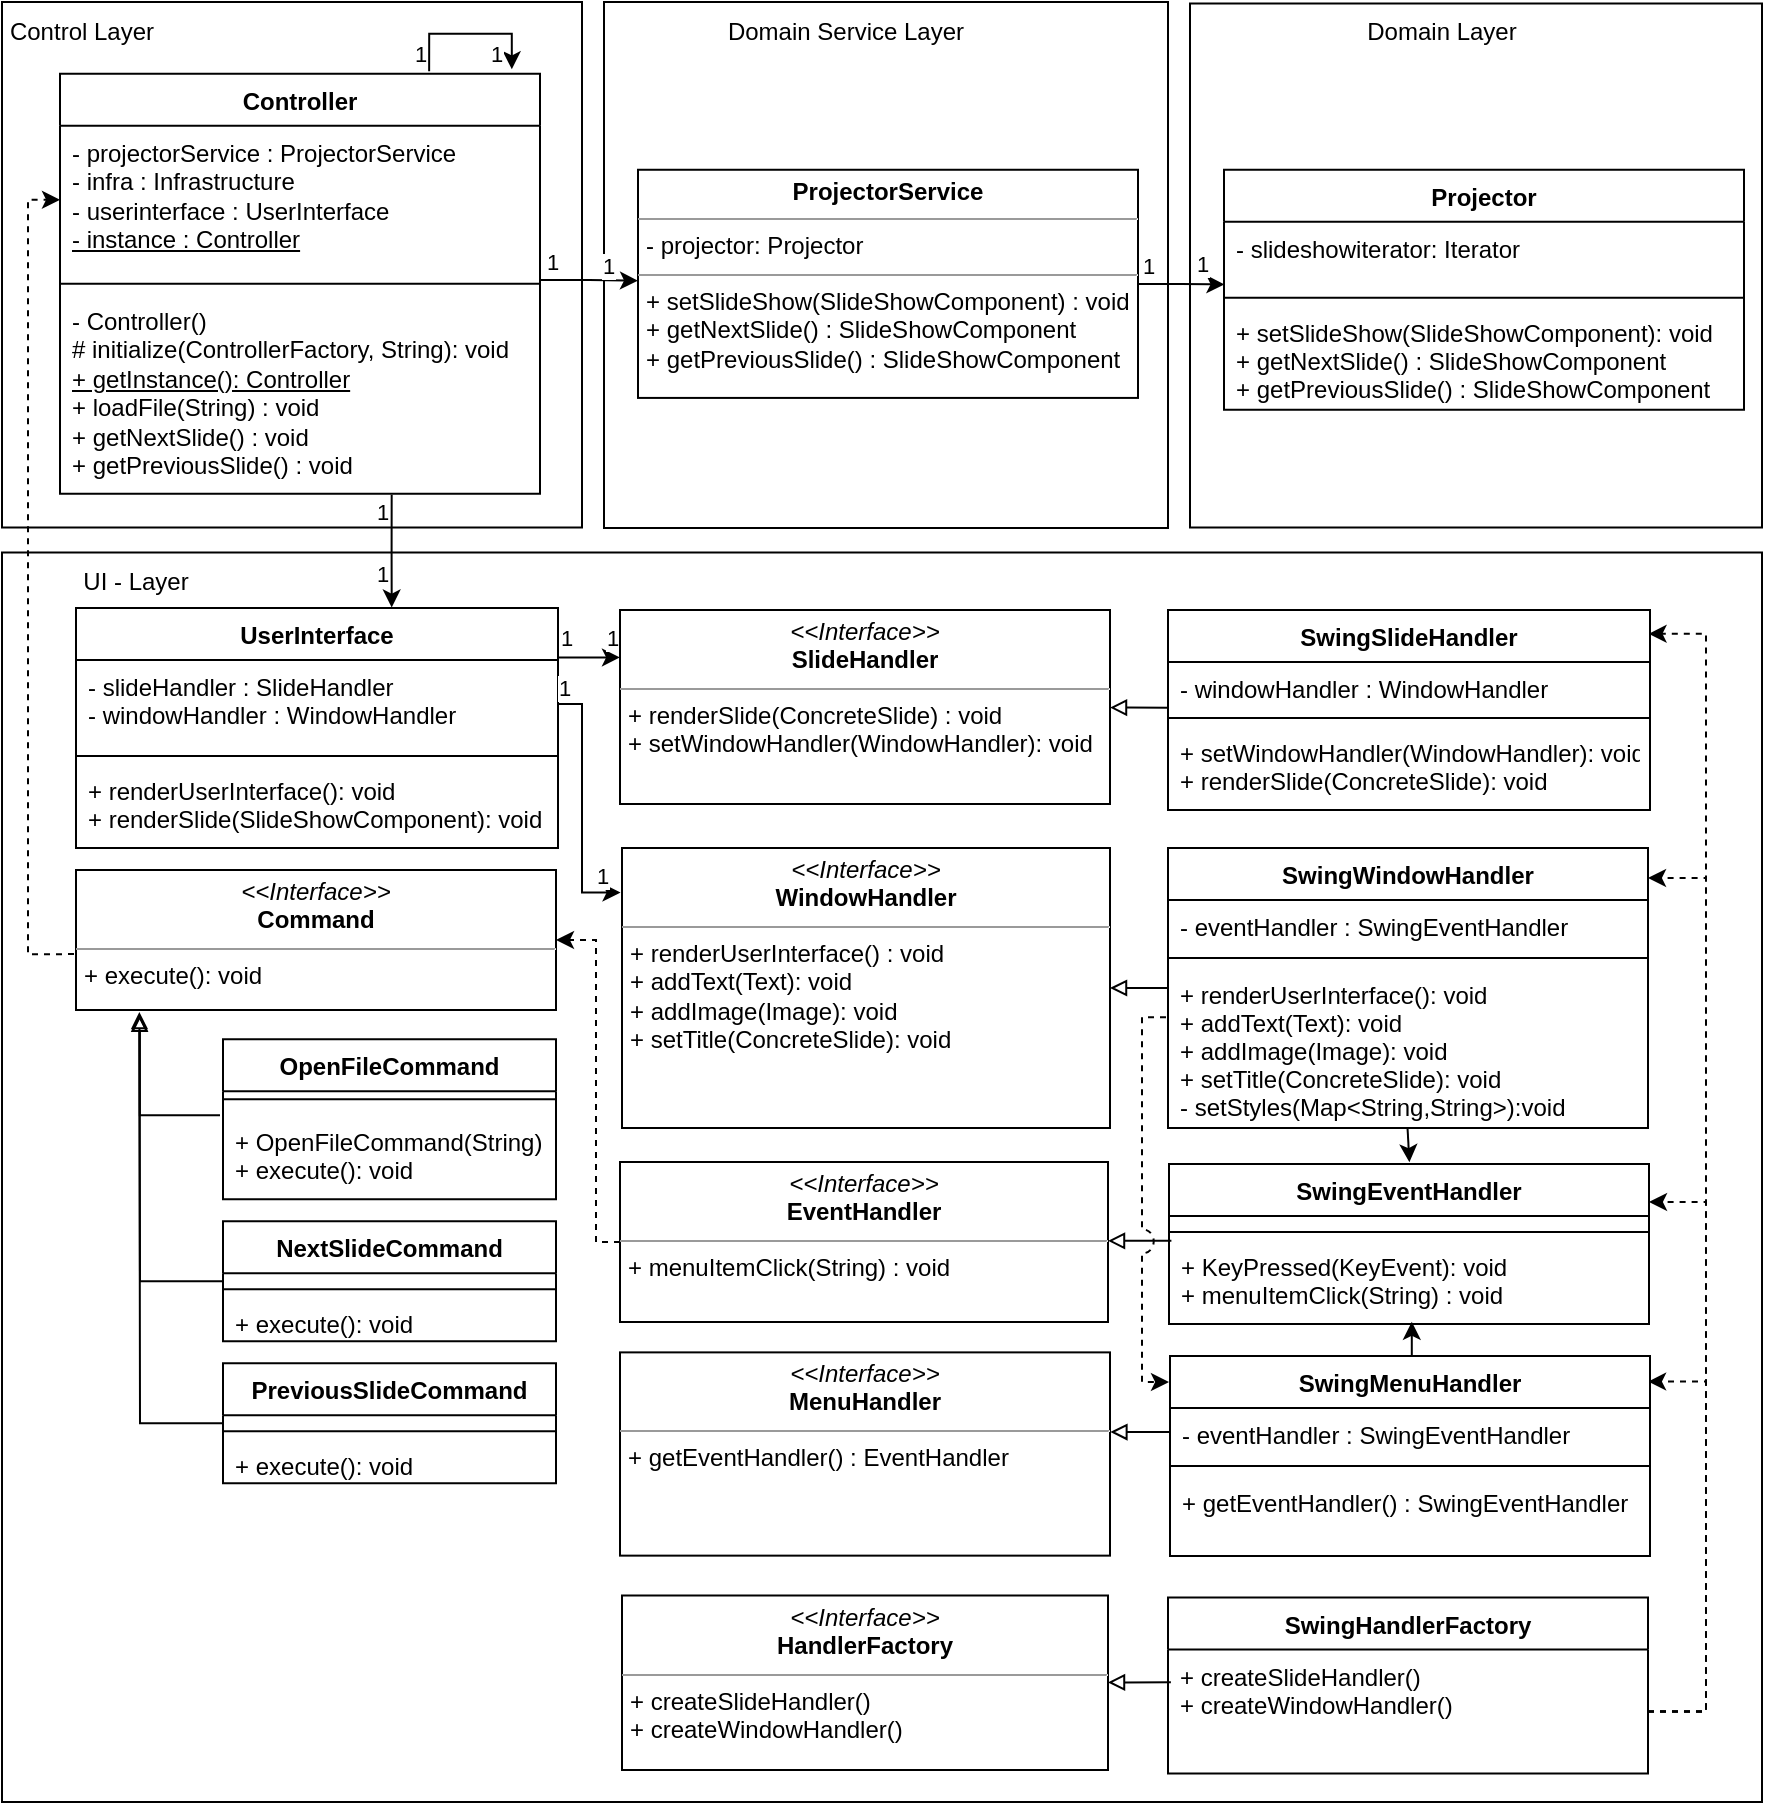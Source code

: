 <mxfile version="20.5.1" type="device"><diagram id="LdrDyHJUJ9grcHMYHBss" name="Page-1"><mxGraphModel dx="2341" dy="1153" grid="1" gridSize="10" guides="1" tooltips="1" connect="1" arrows="1" fold="1" page="1" pageScale="1" pageWidth="1654" pageHeight="2336" math="0" shadow="0"><root><mxCell id="0"/><mxCell id="1" parent="0"/><mxCell id="IxiLBE84R-VBD0w3k8MZ-92" value="" style="rounded=0;whiteSpace=wrap;html=1;" parent="1" vertex="1"><mxGeometry x="1211" y="220" width="282" height="263" as="geometry"/></mxCell><mxCell id="IxiLBE84R-VBD0w3k8MZ-90" value="" style="rounded=0;whiteSpace=wrap;html=1;" parent="1" vertex="1"><mxGeometry x="910" y="220" width="290" height="262.75" as="geometry"/></mxCell><mxCell id="IxiLBE84R-VBD0w3k8MZ-2" value="" style="rounded=0;whiteSpace=wrap;html=1;" parent="1" vertex="1"><mxGeometry x="910" y="495.25" width="880" height="624.75" as="geometry"/></mxCell><mxCell id="IxiLBE84R-VBD0w3k8MZ-6" value="Controller" style="swimlane;fontStyle=1;align=center;verticalAlign=top;childLayout=stackLayout;horizontal=1;startSize=26;horizontalStack=0;resizeParent=1;resizeParentMax=0;resizeLast=0;collapsible=1;marginBottom=0;" parent="1" vertex="1"><mxGeometry x="939" y="255.92" width="240" height="210" as="geometry"/></mxCell><mxCell id="IxiLBE84R-VBD0w3k8MZ-7" value="- projectorService : ProjectorService&lt;br&gt;- infra : Infrastructure&lt;br&gt;- userinterface : UserInterface&lt;br&gt;&lt;u&gt;- instance : Controller&lt;/u&gt;" style="text;strokeColor=none;fillColor=none;align=left;verticalAlign=top;spacingLeft=4;spacingRight=4;overflow=hidden;rotatable=0;points=[[0,0.5],[1,0.5]];portConstraint=eastwest;fontStyle=0;html=1;" parent="IxiLBE84R-VBD0w3k8MZ-6" vertex="1"><mxGeometry y="26" width="240" height="74" as="geometry"/></mxCell><mxCell id="IxiLBE84R-VBD0w3k8MZ-8" value="" style="line;strokeWidth=1;fillColor=none;align=left;verticalAlign=middle;spacingTop=-1;spacingLeft=3;spacingRight=3;rotatable=0;labelPosition=right;points=[];portConstraint=eastwest;strokeColor=inherit;" parent="IxiLBE84R-VBD0w3k8MZ-6" vertex="1"><mxGeometry y="100" width="240" height="10" as="geometry"/></mxCell><mxCell id="IxiLBE84R-VBD0w3k8MZ-9" value="- Controller()&lt;br&gt;# initialize(ControllerFactory, String): void&lt;br&gt;&lt;u&gt;+ getInstance(): Controller&lt;/u&gt;&lt;br&gt;+ loadFile(String) : void&lt;br&gt;+ getNextSlide() : void&lt;br&gt;+ getPreviousSlide() : void" style="text;strokeColor=none;fillColor=none;align=left;verticalAlign=top;spacingLeft=4;spacingRight=4;overflow=hidden;rotatable=0;points=[[0,0.5],[1,0.5]];portConstraint=eastwest;html=1;" parent="IxiLBE84R-VBD0w3k8MZ-6" vertex="1"><mxGeometry y="110" width="240" height="100" as="geometry"/></mxCell><mxCell id="IxiLBE84R-VBD0w3k8MZ-10" style="edgeStyle=orthogonalEdgeStyle;rounded=0;jumpStyle=arc;jumpSize=10;orthogonalLoop=1;jettySize=auto;html=1;entryX=0;entryY=0.25;entryDx=0;entryDy=0;startArrow=none;startFill=0;endArrow=classic;endFill=1;exitX=0.996;exitY=0.206;exitDx=0;exitDy=0;exitPerimeter=0;" parent="1" source="IxiLBE84R-VBD0w3k8MZ-13" target="IxiLBE84R-VBD0w3k8MZ-53" edge="1"><mxGeometry relative="1" as="geometry"><mxPoint x="1190" y="548" as="sourcePoint"/></mxGeometry></mxCell><mxCell id="IxiLBE84R-VBD0w3k8MZ-11" value="1" style="edgeLabel;html=1;align=center;verticalAlign=middle;resizable=0;points=[];" parent="IxiLBE84R-VBD0w3k8MZ-10" vertex="1" connectable="0"><mxGeometry x="-0.831" y="1" relative="1" as="geometry"><mxPoint x="2" y="-9" as="offset"/></mxGeometry></mxCell><mxCell id="IxiLBE84R-VBD0w3k8MZ-12" value="1" style="edgeLabel;html=1;align=center;verticalAlign=middle;resizable=0;points=[];" parent="IxiLBE84R-VBD0w3k8MZ-10" vertex="1" connectable="0"><mxGeometry x="0.646" relative="1" as="geometry"><mxPoint x="1" y="-10" as="offset"/></mxGeometry></mxCell><mxCell id="IxiLBE84R-VBD0w3k8MZ-13" value="UserInterface" style="swimlane;fontStyle=1;align=center;verticalAlign=top;childLayout=stackLayout;horizontal=1;startSize=26;horizontalStack=0;resizeParent=1;resizeParentMax=0;resizeLast=0;collapsible=1;marginBottom=0;" parent="1" vertex="1"><mxGeometry x="947" y="523" width="241" height="120" as="geometry"/></mxCell><mxCell id="IxiLBE84R-VBD0w3k8MZ-14" value="- slideHandler : SlideHandler&#10;- windowHandler : WindowHandler" style="text;strokeColor=none;fillColor=none;align=left;verticalAlign=top;spacingLeft=4;spacingRight=4;overflow=hidden;rotatable=0;points=[[0,0.5],[1,0.5]];portConstraint=eastwest;" parent="IxiLBE84R-VBD0w3k8MZ-13" vertex="1"><mxGeometry y="26" width="241" height="44" as="geometry"/></mxCell><mxCell id="IxiLBE84R-VBD0w3k8MZ-15" value="" style="line;strokeWidth=1;fillColor=none;align=left;verticalAlign=middle;spacingTop=-1;spacingLeft=3;spacingRight=3;rotatable=0;labelPosition=right;points=[];portConstraint=eastwest;strokeColor=inherit;" parent="IxiLBE84R-VBD0w3k8MZ-13" vertex="1"><mxGeometry y="70" width="241" height="8" as="geometry"/></mxCell><mxCell id="IxiLBE84R-VBD0w3k8MZ-16" value="+ renderUserInterface(): void&#10;+ renderSlide(SlideShowComponent): void" style="text;strokeColor=none;fillColor=none;align=left;verticalAlign=top;spacingLeft=4;spacingRight=4;overflow=hidden;rotatable=0;points=[[0,0.5],[1,0.5]];portConstraint=eastwest;" parent="IxiLBE84R-VBD0w3k8MZ-13" vertex="1"><mxGeometry y="78" width="241" height="42" as="geometry"/></mxCell><mxCell id="IxiLBE84R-VBD0w3k8MZ-17" style="edgeStyle=orthogonalEdgeStyle;rounded=0;orthogonalLoop=1;jettySize=auto;html=1;entryX=1;entryY=0.5;entryDx=0;entryDy=0;endArrow=classic;endFill=1;exitX=0;exitY=0.5;exitDx=0;exitDy=0;dashed=1;" parent="1" source="IxiLBE84R-VBD0w3k8MZ-54" target="IxiLBE84R-VBD0w3k8MZ-23" edge="1"><mxGeometry relative="1" as="geometry"><mxPoint x="1167.5" y="1220.88" as="sourcePoint"/><Array as="points"><mxPoint x="1207" y="840"/><mxPoint x="1207" y="689"/></Array></mxGeometry></mxCell><mxCell id="IxiLBE84R-VBD0w3k8MZ-18" style="edgeStyle=orthogonalEdgeStyle;rounded=0;orthogonalLoop=1;jettySize=auto;html=1;entryX=1;entryY=0.5;entryDx=0;entryDy=0;startArrow=none;startFill=0;endArrow=block;endFill=0;exitX=0.005;exitY=0.009;exitDx=0;exitDy=0;exitPerimeter=0;" parent="1" source="IxiLBE84R-VBD0w3k8MZ-22" target="IxiLBE84R-VBD0w3k8MZ-54" edge="1"><mxGeometry relative="1" as="geometry"><mxPoint x="1235.5" y="1026.13" as="targetPoint"/><mxPoint x="1490" y="840" as="sourcePoint"/></mxGeometry></mxCell><mxCell id="IxiLBE84R-VBD0w3k8MZ-19" value="SwingEventHandler" style="swimlane;fontStyle=1;align=center;verticalAlign=top;childLayout=stackLayout;horizontal=1;startSize=26;horizontalStack=0;resizeParent=1;resizeParentMax=0;resizeLast=0;collapsible=1;marginBottom=0;" parent="1" vertex="1"><mxGeometry x="1493.5" y="801.0" width="240" height="80" as="geometry"/></mxCell><mxCell id="IxiLBE84R-VBD0w3k8MZ-20" value=" " style="text;strokeColor=none;fillColor=none;align=left;verticalAlign=top;spacingLeft=4;spacingRight=4;overflow=hidden;rotatable=0;points=[[0,0.5],[1,0.5]];portConstraint=eastwest;" parent="IxiLBE84R-VBD0w3k8MZ-19" vertex="1"><mxGeometry y="26" width="240" height="4" as="geometry"/></mxCell><mxCell id="IxiLBE84R-VBD0w3k8MZ-21" value="" style="line;strokeWidth=1;fillColor=none;align=left;verticalAlign=middle;spacingTop=-1;spacingLeft=3;spacingRight=3;rotatable=0;labelPosition=right;points=[];portConstraint=eastwest;strokeColor=inherit;" parent="IxiLBE84R-VBD0w3k8MZ-19" vertex="1"><mxGeometry y="30" width="240" height="8" as="geometry"/></mxCell><mxCell id="IxiLBE84R-VBD0w3k8MZ-22" value="+ KeyPressed(KeyEvent): void&#10;+ menuItemClick(String) : void" style="text;strokeColor=none;fillColor=none;align=left;verticalAlign=top;spacingLeft=4;spacingRight=4;overflow=hidden;rotatable=0;points=[[0,0.5],[1,0.5]];portConstraint=eastwest;" parent="IxiLBE84R-VBD0w3k8MZ-19" vertex="1"><mxGeometry y="38" width="240" height="42" as="geometry"/></mxCell><mxCell id="IxiLBE84R-VBD0w3k8MZ-23" value="&lt;p style=&quot;margin:0px;margin-top:4px;text-align:center;&quot;&gt;&lt;i&gt;&amp;lt;&amp;lt;Interface&amp;gt;&amp;gt;&lt;/i&gt;&lt;br&gt;&lt;b&gt;Command&lt;/b&gt;&lt;/p&gt;&lt;hr size=&quot;1&quot;&gt;&lt;p style=&quot;margin:0px;margin-left:4px;&quot;&gt;&lt;/p&gt;&lt;p style=&quot;margin:0px;margin-left:4px;&quot;&gt;+ execute(): void&lt;/p&gt;" style="verticalAlign=top;align=left;overflow=fill;fontSize=12;fontFamily=Helvetica;html=1;" parent="1" vertex="1"><mxGeometry x="947" y="654" width="240" height="70" as="geometry"/></mxCell><mxCell id="IxiLBE84R-VBD0w3k8MZ-24" style="edgeStyle=orthogonalEdgeStyle;rounded=0;jumpStyle=arc;jumpSize=12;orthogonalLoop=1;jettySize=auto;html=1;startArrow=none;startFill=0;endArrow=block;endFill=0;entryX=0.132;entryY=1.014;entryDx=0;entryDy=0;entryPerimeter=0;" parent="1" source="IxiLBE84R-VBD0w3k8MZ-25" target="IxiLBE84R-VBD0w3k8MZ-23" edge="1"><mxGeometry relative="1" as="geometry"><Array as="points"><mxPoint x="979" y="860"/><mxPoint x="979" y="777"/><mxPoint x="979" y="777"/></Array></mxGeometry></mxCell><mxCell id="IxiLBE84R-VBD0w3k8MZ-25" value="NextSlideCommand" style="swimlane;fontStyle=1;align=center;verticalAlign=top;childLayout=stackLayout;horizontal=1;startSize=26;horizontalStack=0;resizeParent=1;resizeParentMax=0;resizeLast=0;collapsible=1;marginBottom=0;" parent="1" vertex="1"><mxGeometry x="1020.5" y="829.63" width="166.5" height="60" as="geometry"/></mxCell><mxCell id="IxiLBE84R-VBD0w3k8MZ-26" value=" " style="text;strokeColor=none;fillColor=none;align=left;verticalAlign=top;spacingLeft=4;spacingRight=4;overflow=hidden;rotatable=0;points=[[0,0.5],[1,0.5]];portConstraint=eastwest;" parent="IxiLBE84R-VBD0w3k8MZ-25" vertex="1"><mxGeometry y="26" width="166.5" height="4" as="geometry"/></mxCell><mxCell id="IxiLBE84R-VBD0w3k8MZ-27" value="" style="line;strokeWidth=1;fillColor=none;align=left;verticalAlign=middle;spacingTop=-1;spacingLeft=3;spacingRight=3;rotatable=0;labelPosition=right;points=[];portConstraint=eastwest;strokeColor=inherit;" parent="IxiLBE84R-VBD0w3k8MZ-25" vertex="1"><mxGeometry y="30" width="166.5" height="8" as="geometry"/></mxCell><mxCell id="IxiLBE84R-VBD0w3k8MZ-28" value="+ execute(): void" style="text;strokeColor=none;fillColor=none;align=left;verticalAlign=top;spacingLeft=4;spacingRight=4;overflow=hidden;rotatable=0;points=[[0,0.5],[1,0.5]];portConstraint=eastwest;" parent="IxiLBE84R-VBD0w3k8MZ-25" vertex="1"><mxGeometry y="38" width="166.5" height="22" as="geometry"/></mxCell><mxCell id="IxiLBE84R-VBD0w3k8MZ-30" style="edgeStyle=orthogonalEdgeStyle;rounded=0;jumpStyle=arc;jumpSize=12;orthogonalLoop=1;jettySize=auto;html=1;startArrow=none;startFill=0;endArrow=classic;endFill=1;entryX=0.833;entryY=0.466;entryDx=0;entryDy=0;entryPerimeter=0;exitX=0.499;exitY=0.998;exitDx=0;exitDy=0;exitPerimeter=0;" parent="1" source="IxiLBE84R-VBD0w3k8MZ-34" edge="1"><mxGeometry relative="1" as="geometry"><mxPoint x="1616.005" y="779" as="sourcePoint"/><mxPoint x="1613.7" y="800.072" as="targetPoint"/></mxGeometry></mxCell><mxCell id="IxiLBE84R-VBD0w3k8MZ-109" style="edgeStyle=orthogonalEdgeStyle;rounded=0;orthogonalLoop=1;jettySize=auto;html=1;endArrow=block;endFill=0;" parent="1" source="IxiLBE84R-VBD0w3k8MZ-31" target="IxiLBE84R-VBD0w3k8MZ-52" edge="1"><mxGeometry relative="1" as="geometry"/></mxCell><mxCell id="IxiLBE84R-VBD0w3k8MZ-31" value="SwingWindowHandler" style="swimlane;fontStyle=1;align=center;verticalAlign=top;childLayout=stackLayout;horizontal=1;startSize=26;horizontalStack=0;resizeParent=1;resizeParentMax=0;resizeLast=0;collapsible=1;marginBottom=0;" parent="1" vertex="1"><mxGeometry x="1493" y="643" width="240" height="140" as="geometry"/></mxCell><mxCell id="IxiLBE84R-VBD0w3k8MZ-32" value="- eventHandler : SwingEventHandler " style="text;strokeColor=none;fillColor=none;align=left;verticalAlign=top;spacingLeft=4;spacingRight=4;overflow=hidden;rotatable=0;points=[[0,0.5],[1,0.5]];portConstraint=eastwest;" parent="IxiLBE84R-VBD0w3k8MZ-31" vertex="1"><mxGeometry y="26" width="240" height="24" as="geometry"/></mxCell><mxCell id="IxiLBE84R-VBD0w3k8MZ-33" value="" style="line;strokeWidth=1;fillColor=none;align=left;verticalAlign=middle;spacingTop=-1;spacingLeft=3;spacingRight=3;rotatable=0;labelPosition=right;points=[];portConstraint=eastwest;strokeColor=inherit;" parent="IxiLBE84R-VBD0w3k8MZ-31" vertex="1"><mxGeometry y="50" width="240" height="10" as="geometry"/></mxCell><mxCell id="IxiLBE84R-VBD0w3k8MZ-34" value="+ renderUserInterface(): void&#10;+ addText(Text): void&#10;+ addImage(Image): void&#10;+ setTitle(ConcreteSlide): void&#10;- setStyles(Map&lt;String,String&gt;):void&#10;&#10;" style="text;strokeColor=none;fillColor=none;align=left;verticalAlign=top;spacingLeft=4;spacingRight=4;overflow=hidden;rotatable=0;points=[[0,0.5],[1,0.5]];portConstraint=eastwest;" parent="IxiLBE84R-VBD0w3k8MZ-31" vertex="1"><mxGeometry y="60" width="240" height="80" as="geometry"/></mxCell><mxCell id="IxiLBE84R-VBD0w3k8MZ-35" style="edgeStyle=orthogonalEdgeStyle;rounded=0;jumpStyle=arc;jumpSize=12;orthogonalLoop=1;jettySize=auto;html=1;startArrow=none;startFill=0;endArrow=block;endFill=0;entryX=0.132;entryY=1.033;entryDx=0;entryDy=0;entryPerimeter=0;" parent="1" source="IxiLBE84R-VBD0w3k8MZ-36" target="IxiLBE84R-VBD0w3k8MZ-23" edge="1"><mxGeometry relative="1" as="geometry"><Array as="points"><mxPoint x="979" y="931"/><mxPoint x="979" y="812"/><mxPoint x="979" y="812"/></Array></mxGeometry></mxCell><mxCell id="IxiLBE84R-VBD0w3k8MZ-36" value="PreviousSlideCommand" style="swimlane;fontStyle=1;align=center;verticalAlign=top;childLayout=stackLayout;horizontal=1;startSize=26;horizontalStack=0;resizeParent=1;resizeParentMax=0;resizeLast=0;collapsible=1;marginBottom=0;" parent="1" vertex="1"><mxGeometry x="1020.5" y="900.63" width="166.5" height="60" as="geometry"/></mxCell><mxCell id="IxiLBE84R-VBD0w3k8MZ-37" value=" " style="text;strokeColor=none;fillColor=none;align=left;verticalAlign=top;spacingLeft=4;spacingRight=4;overflow=hidden;rotatable=0;points=[[0,0.5],[1,0.5]];portConstraint=eastwest;" parent="IxiLBE84R-VBD0w3k8MZ-36" vertex="1"><mxGeometry y="26" width="166.5" height="4" as="geometry"/></mxCell><mxCell id="IxiLBE84R-VBD0w3k8MZ-38" value="" style="line;strokeWidth=1;fillColor=none;align=left;verticalAlign=middle;spacingTop=-1;spacingLeft=3;spacingRight=3;rotatable=0;labelPosition=right;points=[];portConstraint=eastwest;strokeColor=inherit;" parent="IxiLBE84R-VBD0w3k8MZ-36" vertex="1"><mxGeometry y="30" width="166.5" height="8" as="geometry"/></mxCell><mxCell id="IxiLBE84R-VBD0w3k8MZ-39" value="+ execute(): void" style="text;strokeColor=none;fillColor=none;align=left;verticalAlign=top;spacingLeft=4;spacingRight=4;overflow=hidden;rotatable=0;points=[[0,0.5],[1,0.5]];portConstraint=eastwest;" parent="IxiLBE84R-VBD0w3k8MZ-36" vertex="1"><mxGeometry y="38" width="166.5" height="22" as="geometry"/></mxCell><mxCell id="IxiLBE84R-VBD0w3k8MZ-40" value="UI - Layer" style="text;html=1;strokeColor=none;fillColor=none;align=center;verticalAlign=middle;whiteSpace=wrap;rounded=0;" parent="1" vertex="1"><mxGeometry x="947" y="495.25" width="60" height="30" as="geometry"/></mxCell><mxCell id="IxiLBE84R-VBD0w3k8MZ-41" value="&lt;p style=&quot;margin:0px;margin-top:4px;text-align:center;&quot;&gt;&lt;i&gt;&amp;lt;&amp;lt;Interface&amp;gt;&amp;gt;&lt;/i&gt;&lt;br&gt;&lt;b&gt;HandlerFactory&lt;/b&gt;&lt;/p&gt;&lt;hr size=&quot;1&quot;&gt;&lt;p style=&quot;margin:0px;margin-left:4px;&quot;&gt;&lt;span style=&quot;background-color: initial;&quot;&gt;+ createSlideHandler()&lt;/span&gt;&lt;br&gt;&lt;/p&gt;&lt;p style=&quot;margin:0px;margin-left:4px;&quot;&gt;+ createWindowHandler()&lt;/p&gt;" style="verticalAlign=top;align=left;overflow=fill;fontSize=12;fontFamily=Helvetica;html=1;" parent="1" vertex="1"><mxGeometry x="1220" y="1016.75" width="243" height="87.25" as="geometry"/></mxCell><mxCell id="IxiLBE84R-VBD0w3k8MZ-42" style="edgeStyle=orthogonalEdgeStyle;rounded=0;orthogonalLoop=1;jettySize=auto;html=1;endArrow=block;endFill=0;entryX=1;entryY=0.5;entryDx=0;entryDy=0;exitX=0.006;exitY=0.265;exitDx=0;exitDy=0;exitPerimeter=0;" parent="1" source="IxiLBE84R-VBD0w3k8MZ-48" target="IxiLBE84R-VBD0w3k8MZ-41" edge="1"><mxGeometry relative="1" as="geometry"><mxPoint x="1483" y="1061" as="targetPoint"/><mxPoint x="1490" y="1060" as="sourcePoint"/></mxGeometry></mxCell><mxCell id="IxiLBE84R-VBD0w3k8MZ-43" style="edgeStyle=orthogonalEdgeStyle;rounded=0;jumpStyle=none;jumpSize=12;orthogonalLoop=1;jettySize=auto;html=1;entryX=0.996;entryY=0.128;entryDx=0;entryDy=0;entryPerimeter=0;startArrow=none;startFill=0;endArrow=classic;endFill=1;exitX=1;exitY=0.5;exitDx=0;exitDy=0;dashed=1;" parent="1" source="IxiLBE84R-VBD0w3k8MZ-48" target="IxiLBE84R-VBD0w3k8MZ-72" edge="1"><mxGeometry relative="1" as="geometry"><Array as="points"><mxPoint x="1762" y="1074"/><mxPoint x="1762" y="909"/></Array></mxGeometry></mxCell><mxCell id="IxiLBE84R-VBD0w3k8MZ-44" style="edgeStyle=orthogonalEdgeStyle;rounded=0;jumpStyle=none;jumpSize=12;orthogonalLoop=1;jettySize=auto;html=1;dashed=1;startArrow=none;startFill=0;endArrow=classic;endFill=1;exitX=1;exitY=0.5;exitDx=0;exitDy=0;" parent="1" source="IxiLBE84R-VBD0w3k8MZ-48" target="IxiLBE84R-VBD0w3k8MZ-19" edge="1"><mxGeometry relative="1" as="geometry"><Array as="points"><mxPoint x="1762" y="1075"/><mxPoint x="1762" y="820"/></Array></mxGeometry></mxCell><mxCell id="IxiLBE84R-VBD0w3k8MZ-45" style="edgeStyle=orthogonalEdgeStyle;rounded=0;jumpStyle=none;jumpSize=12;orthogonalLoop=1;jettySize=auto;html=1;dashed=1;startArrow=none;startFill=0;endArrow=classic;endFill=1;exitX=1;exitY=0.5;exitDx=0;exitDy=0;" parent="1" source="IxiLBE84R-VBD0w3k8MZ-48" target="IxiLBE84R-VBD0w3k8MZ-31" edge="1"><mxGeometry relative="1" as="geometry"><Array as="points"><mxPoint x="1762" y="1075"/><mxPoint x="1762" y="658"/></Array></mxGeometry></mxCell><mxCell id="IxiLBE84R-VBD0w3k8MZ-46" style="edgeStyle=orthogonalEdgeStyle;rounded=0;jumpStyle=none;jumpSize=12;orthogonalLoop=1;jettySize=auto;html=1;dashed=1;startArrow=none;startFill=0;endArrow=classic;endFill=1;exitX=1;exitY=0.5;exitDx=0;exitDy=0;entryX=0.997;entryY=0.119;entryDx=0;entryDy=0;entryPerimeter=0;" parent="1" source="IxiLBE84R-VBD0w3k8MZ-48" edge="1" target="IxiLBE84R-VBD0w3k8MZ-66"><mxGeometry relative="1" as="geometry"><Array as="points"><mxPoint x="1762" y="1075"/><mxPoint x="1762" y="536"/></Array><mxPoint x="1730" y="536" as="targetPoint"/></mxGeometry></mxCell><mxCell id="IxiLBE84R-VBD0w3k8MZ-47" value="SwingHandlerFactory" style="swimlane;fontStyle=1;childLayout=stackLayout;horizontal=1;startSize=26;fillColor=none;horizontalStack=0;resizeParent=1;resizeParentMax=0;resizeLast=0;collapsible=1;marginBottom=0;" parent="1" vertex="1"><mxGeometry x="1493" y="1017.75" width="240" height="88" as="geometry"/></mxCell><mxCell id="IxiLBE84R-VBD0w3k8MZ-48" value="+ createSlideHandler()&#10;+ createWindowHandler()" style="text;strokeColor=none;fillColor=none;align=left;verticalAlign=top;spacingLeft=4;spacingRight=4;overflow=hidden;rotatable=0;points=[[0,0.5],[1,0.5]];portConstraint=eastwest;" parent="IxiLBE84R-VBD0w3k8MZ-47" vertex="1"><mxGeometry y="26" width="240" height="62" as="geometry"/></mxCell><mxCell id="IxiLBE84R-VBD0w3k8MZ-49" style="edgeStyle=orthogonalEdgeStyle;rounded=0;orthogonalLoop=1;jettySize=auto;html=1;startArrow=none;startFill=0;endArrow=classic;endFill=1;exitX=0.593;exitY=0;exitDx=0;exitDy=0;exitPerimeter=0;entryX=0.788;entryY=-0.005;entryDx=0;entryDy=0;entryPerimeter=0;" parent="1" edge="1"><mxGeometry relative="1" as="geometry"><mxPoint x="1164.916" y="253.67" as="targetPoint"/><Array as="points"><mxPoint x="1123.5" y="235.92"/><mxPoint x="1164.5" y="235.92"/></Array><mxPoint x="1123.576" y="254.67" as="sourcePoint"/></mxGeometry></mxCell><mxCell id="IxiLBE84R-VBD0w3k8MZ-50" value="1" style="edgeLabel;html=1;align=center;verticalAlign=middle;resizable=0;points=[];" parent="IxiLBE84R-VBD0w3k8MZ-49" vertex="1" connectable="0"><mxGeometry x="-0.785" y="1" relative="1" as="geometry"><mxPoint x="-4" as="offset"/></mxGeometry></mxCell><mxCell id="IxiLBE84R-VBD0w3k8MZ-51" value="1" style="edgeLabel;html=1;align=center;verticalAlign=middle;resizable=0;points=[];" parent="IxiLBE84R-VBD0w3k8MZ-49" vertex="1" connectable="0"><mxGeometry x="0.793" relative="1" as="geometry"><mxPoint x="-8" as="offset"/></mxGeometry></mxCell><mxCell id="IxiLBE84R-VBD0w3k8MZ-52" value="&lt;p style=&quot;margin:0px;margin-top:4px;text-align:center;&quot;&gt;&lt;i&gt;&amp;lt;&amp;lt;Interface&amp;gt;&amp;gt;&lt;/i&gt;&lt;br&gt;&lt;b&gt;WindowHandler&lt;/b&gt;&lt;/p&gt;&lt;hr size=&quot;1&quot;&gt;&lt;p style=&quot;margin:0px;margin-left:4px;&quot;&gt;+ renderUserInterface() : void&lt;/p&gt;&lt;p style=&quot;margin:0px;margin-left:4px;&quot;&gt;+ addText(Text): void&lt;/p&gt;&lt;p style=&quot;margin:0px;margin-left:4px;&quot;&gt;+ addImage(Image): void&lt;/p&gt;&lt;p style=&quot;margin:0px;margin-left:4px;&quot;&gt;+ setTitle(ConcreteSlide): void&lt;/p&gt;&lt;p style=&quot;margin:0px;margin-left:4px;&quot;&gt;&lt;br&gt;&lt;/p&gt;" style="verticalAlign=top;align=left;overflow=fill;fontSize=12;fontFamily=Helvetica;html=1;" parent="1" vertex="1"><mxGeometry x="1220" y="643" width="244" height="140" as="geometry"/></mxCell><mxCell id="IxiLBE84R-VBD0w3k8MZ-53" value="&lt;p style=&quot;margin:0px;margin-top:4px;text-align:center;&quot;&gt;&lt;i&gt;&amp;lt;&amp;lt;Interface&amp;gt;&amp;gt;&lt;/i&gt;&lt;br&gt;&lt;b&gt;SlideHandler&lt;/b&gt;&lt;/p&gt;&lt;hr size=&quot;1&quot;&gt;&lt;p style=&quot;margin:0px;margin-left:4px;&quot;&gt;+ renderSlide(ConcreteSlide) : void&lt;/p&gt;&lt;p style=&quot;margin:0px;margin-left:4px;&quot;&gt;+ setWindowHandler(WindowHandler): void&lt;/p&gt;&lt;p style=&quot;margin:0px;margin-left:4px;&quot;&gt;&lt;br&gt;&lt;/p&gt;" style="verticalAlign=top;align=left;overflow=fill;fontSize=12;fontFamily=Helvetica;html=1;" parent="1" vertex="1"><mxGeometry x="1219" y="524" width="245" height="97" as="geometry"/></mxCell><mxCell id="IxiLBE84R-VBD0w3k8MZ-54" value="&lt;p style=&quot;margin:0px;margin-top:4px;text-align:center;&quot;&gt;&lt;i&gt;&amp;lt;&amp;lt;Interface&amp;gt;&amp;gt;&lt;/i&gt;&lt;br&gt;&lt;b&gt;EventHandler&lt;/b&gt;&lt;/p&gt;&lt;hr size=&quot;1&quot;&gt;&lt;p style=&quot;margin:0px;margin-left:4px;&quot;&gt;+ menuItemClick(String) : void&lt;/p&gt;" style="verticalAlign=top;align=left;overflow=fill;fontSize=12;fontFamily=Helvetica;html=1;" parent="1" vertex="1"><mxGeometry x="1219" y="800" width="244" height="80" as="geometry"/></mxCell><mxCell id="IxiLBE84R-VBD0w3k8MZ-55" value="Control Layer" style="text;html=1;strokeColor=none;fillColor=none;align=center;verticalAlign=middle;whiteSpace=wrap;rounded=0;" parent="1" vertex="1"><mxGeometry x="910" y="220" width="80" height="30" as="geometry"/></mxCell><mxCell id="IxiLBE84R-VBD0w3k8MZ-65" style="edgeStyle=orthogonalEdgeStyle;rounded=0;jumpStyle=arc;jumpSize=12;orthogonalLoop=1;jettySize=auto;html=1;entryX=1;entryY=0.5;entryDx=0;entryDy=0;startArrow=none;startFill=0;endArrow=block;endFill=0;exitX=0.002;exitY=0.951;exitDx=0;exitDy=0;exitPerimeter=0;" parent="1" source="IxiLBE84R-VBD0w3k8MZ-67" target="IxiLBE84R-VBD0w3k8MZ-53" edge="1"><mxGeometry relative="1" as="geometry"/></mxCell><mxCell id="IxiLBE84R-VBD0w3k8MZ-66" value="SwingSlideHandler" style="swimlane;fontStyle=1;align=center;verticalAlign=top;childLayout=stackLayout;horizontal=1;startSize=26;horizontalStack=0;resizeParent=1;resizeParentMax=0;resizeLast=0;collapsible=1;marginBottom=0;" parent="1" vertex="1"><mxGeometry x="1493" y="524" width="241" height="100" as="geometry"/></mxCell><mxCell id="IxiLBE84R-VBD0w3k8MZ-67" value="- windowHandler : WindowHandler" style="text;strokeColor=none;fillColor=none;align=left;verticalAlign=top;spacingLeft=4;spacingRight=4;overflow=hidden;rotatable=0;points=[[0,0.5],[1,0.5]];portConstraint=eastwest;" parent="IxiLBE84R-VBD0w3k8MZ-66" vertex="1"><mxGeometry y="26" width="241" height="24" as="geometry"/></mxCell><mxCell id="IxiLBE84R-VBD0w3k8MZ-68" value="" style="line;strokeWidth=1;fillColor=none;align=left;verticalAlign=middle;spacingTop=-1;spacingLeft=3;spacingRight=3;rotatable=0;labelPosition=right;points=[];portConstraint=eastwest;strokeColor=inherit;" parent="IxiLBE84R-VBD0w3k8MZ-66" vertex="1"><mxGeometry y="50" width="241" height="8" as="geometry"/></mxCell><mxCell id="IxiLBE84R-VBD0w3k8MZ-69" value="+ setWindowHandler(WindowHandler): void&#10;+ renderSlide(ConcreteSlide): void" style="text;strokeColor=none;fillColor=none;align=left;verticalAlign=top;spacingLeft=4;spacingRight=4;overflow=hidden;rotatable=0;points=[[0,0.5],[1,0.5]];portConstraint=eastwest;" parent="IxiLBE84R-VBD0w3k8MZ-66" vertex="1"><mxGeometry y="58" width="241" height="42" as="geometry"/></mxCell><mxCell id="IxiLBE84R-VBD0w3k8MZ-70" value="&lt;p style=&quot;margin:0px;margin-top:4px;text-align:center;&quot;&gt;&lt;i&gt;&amp;lt;&amp;lt;Interface&amp;gt;&amp;gt;&lt;/i&gt;&lt;br&gt;&lt;b&gt;MenuHandler&lt;/b&gt;&lt;/p&gt;&lt;hr size=&quot;1&quot;&gt;&lt;p style=&quot;margin:0px;margin-left:4px;&quot;&gt;+ getEventHandler() : EventHandler&lt;/p&gt;&lt;p style=&quot;margin:0px;margin-left:4px;&quot;&gt;&lt;br&gt;&lt;/p&gt;&lt;p style=&quot;margin:0px;margin-left:4px;&quot;&gt;&lt;br&gt;&lt;/p&gt;" style="verticalAlign=top;align=left;overflow=fill;fontSize=12;fontFamily=Helvetica;html=1;" parent="1" vertex="1"><mxGeometry x="1219" y="895.19" width="245" height="101.63" as="geometry"/></mxCell><mxCell id="IxiLBE84R-VBD0w3k8MZ-71" style="edgeStyle=orthogonalEdgeStyle;rounded=0;jumpStyle=arc;jumpSize=12;orthogonalLoop=1;jettySize=auto;html=1;startArrow=none;startFill=0;endArrow=classic;endFill=1;entryX=0.506;entryY=0.974;entryDx=0;entryDy=0;entryPerimeter=0;" parent="1" source="IxiLBE84R-VBD0w3k8MZ-72" target="IxiLBE84R-VBD0w3k8MZ-22" edge="1"><mxGeometry relative="1" as="geometry"><mxPoint x="1625" y="891" as="targetPoint"/><Array as="points"><mxPoint x="1614" y="880"/></Array></mxGeometry></mxCell><mxCell id="IxiLBE84R-VBD0w3k8MZ-72" value="SwingMenuHandler" style="swimlane;fontStyle=1;align=center;verticalAlign=top;childLayout=stackLayout;horizontal=1;startSize=26;horizontalStack=0;resizeParent=1;resizeParentMax=0;resizeLast=0;collapsible=1;marginBottom=0;" parent="1" vertex="1"><mxGeometry x="1494" y="897.01" width="240" height="100" as="geometry"/></mxCell><mxCell id="IxiLBE84R-VBD0w3k8MZ-73" value="- eventHandler : SwingEventHandler " style="text;strokeColor=none;fillColor=none;align=left;verticalAlign=top;spacingLeft=4;spacingRight=4;overflow=hidden;rotatable=0;points=[[0,0.5],[1,0.5]];portConstraint=eastwest;" parent="IxiLBE84R-VBD0w3k8MZ-72" vertex="1"><mxGeometry y="26" width="240" height="24" as="geometry"/></mxCell><mxCell id="IxiLBE84R-VBD0w3k8MZ-74" value="" style="line;strokeWidth=1;fillColor=none;align=left;verticalAlign=middle;spacingTop=-1;spacingLeft=3;spacingRight=3;rotatable=0;labelPosition=right;points=[];portConstraint=eastwest;strokeColor=inherit;" parent="IxiLBE84R-VBD0w3k8MZ-72" vertex="1"><mxGeometry y="50" width="240" height="10" as="geometry"/></mxCell><mxCell id="IxiLBE84R-VBD0w3k8MZ-75" value="+ getEventHandler() : SwingEventHandler&#10;" style="text;strokeColor=none;fillColor=none;align=left;verticalAlign=top;spacingLeft=4;spacingRight=4;overflow=hidden;rotatable=0;points=[[0,0.5],[1,0.5]];portConstraint=eastwest;" parent="IxiLBE84R-VBD0w3k8MZ-72" vertex="1"><mxGeometry y="60" width="240" height="40" as="geometry"/></mxCell><mxCell id="IxiLBE84R-VBD0w3k8MZ-76" style="edgeStyle=orthogonalEdgeStyle;rounded=0;jumpStyle=arc;jumpSize=12;orthogonalLoop=1;jettySize=auto;html=1;entryX=0.133;entryY=1.034;entryDx=0;entryDy=0;entryPerimeter=0;startArrow=none;startFill=0;endArrow=block;endFill=0;exitX=-0.009;exitY=-0.001;exitDx=0;exitDy=0;exitPerimeter=0;" parent="1" source="IxiLBE84R-VBD0w3k8MZ-80" target="IxiLBE84R-VBD0w3k8MZ-23" edge="1"><mxGeometry relative="1" as="geometry"><Array as="points"><mxPoint x="979" y="777"/></Array></mxGeometry></mxCell><mxCell id="IxiLBE84R-VBD0w3k8MZ-77" value="OpenFileCommand" style="swimlane;fontStyle=1;align=center;verticalAlign=top;childLayout=stackLayout;horizontal=1;startSize=26;horizontalStack=0;resizeParent=1;resizeParentMax=0;resizeLast=0;collapsible=1;marginBottom=0;" parent="1" vertex="1"><mxGeometry x="1020.5" y="738.63" width="166.5" height="80" as="geometry"/></mxCell><mxCell id="IxiLBE84R-VBD0w3k8MZ-78" value="" style="line;strokeWidth=1;fillColor=none;align=left;verticalAlign=middle;spacingTop=-1;spacingLeft=3;spacingRight=3;rotatable=0;labelPosition=right;points=[];portConstraint=eastwest;strokeColor=inherit;" parent="IxiLBE84R-VBD0w3k8MZ-77" vertex="1"><mxGeometry y="26" width="166.5" height="8" as="geometry"/></mxCell><mxCell id="IxiLBE84R-VBD0w3k8MZ-79" value=" " style="text;strokeColor=none;fillColor=none;align=left;verticalAlign=top;spacingLeft=4;spacingRight=4;overflow=hidden;rotatable=0;points=[[0,0.5],[1,0.5]];portConstraint=eastwest;" parent="IxiLBE84R-VBD0w3k8MZ-77" vertex="1"><mxGeometry y="34" width="166.5" height="4" as="geometry"/></mxCell><mxCell id="IxiLBE84R-VBD0w3k8MZ-80" value="+ OpenFileCommand(String)&#10;+ execute(): void" style="text;strokeColor=none;fillColor=none;align=left;verticalAlign=top;spacingLeft=4;spacingRight=4;overflow=hidden;rotatable=0;points=[[0,0.5],[1,0.5]];portConstraint=eastwest;" parent="IxiLBE84R-VBD0w3k8MZ-77" vertex="1"><mxGeometry y="38" width="166.5" height="42" as="geometry"/></mxCell><mxCell id="IxiLBE84R-VBD0w3k8MZ-81" style="edgeStyle=orthogonalEdgeStyle;rounded=0;orthogonalLoop=1;jettySize=auto;html=1;entryX=0;entryY=0.5;entryDx=0;entryDy=0;startArrow=none;startFill=0;endArrow=classic;endFill=1;jumpStyle=arc;dashed=1;jumpSize=12;" parent="1" target="IxiLBE84R-VBD0w3k8MZ-7" edge="1"><mxGeometry relative="1" as="geometry"><mxPoint x="946.0" y="696.05" as="sourcePoint"/><mxPoint x="830" y="696.05" as="targetPoint"/><Array as="points"><mxPoint x="923" y="696"/><mxPoint x="923" y="319"/></Array></mxGeometry></mxCell><mxCell id="IxiLBE84R-VBD0w3k8MZ-82" style="edgeStyle=orthogonalEdgeStyle;rounded=0;orthogonalLoop=1;jettySize=auto;html=1;endArrow=classic;endFill=1;exitX=0.691;exitY=1.004;exitDx=0;exitDy=0;exitPerimeter=0;entryX=0.655;entryY=-0.002;entryDx=0;entryDy=0;entryPerimeter=0;" parent="1" source="IxiLBE84R-VBD0w3k8MZ-9" target="IxiLBE84R-VBD0w3k8MZ-13" edge="1"><mxGeometry relative="1" as="geometry"><Array as="points"/><mxPoint x="1105" y="460" as="sourcePoint"/><mxPoint x="1105" y="520" as="targetPoint"/></mxGeometry></mxCell><mxCell id="IxiLBE84R-VBD0w3k8MZ-83" value="1" style="edgeLabel;html=1;align=center;verticalAlign=middle;resizable=0;points=[];" parent="IxiLBE84R-VBD0w3k8MZ-82" vertex="1" connectable="0"><mxGeometry x="-0.89" relative="1" as="geometry"><mxPoint x="-5" y="5" as="offset"/></mxGeometry></mxCell><mxCell id="IxiLBE84R-VBD0w3k8MZ-84" value="1" style="edgeLabel;html=1;align=center;verticalAlign=middle;resizable=0;points=[];" parent="IxiLBE84R-VBD0w3k8MZ-82" vertex="1" connectable="0"><mxGeometry x="0.806" relative="1" as="geometry"><mxPoint x="-5" y="-11" as="offset"/></mxGeometry></mxCell><mxCell id="IxiLBE84R-VBD0w3k8MZ-85" style="edgeStyle=orthogonalEdgeStyle;rounded=0;jumpStyle=arc;jumpSize=10;orthogonalLoop=1;jettySize=auto;html=1;entryX=-0.003;entryY=0.159;entryDx=0;entryDy=0;entryPerimeter=0;startArrow=none;startFill=0;endArrow=classic;endFill=1;" parent="1" source="IxiLBE84R-VBD0w3k8MZ-14" target="IxiLBE84R-VBD0w3k8MZ-52" edge="1"><mxGeometry relative="1" as="geometry"><Array as="points"><mxPoint x="1200" y="571"/><mxPoint x="1200" y="665"/></Array></mxGeometry></mxCell><mxCell id="IxiLBE84R-VBD0w3k8MZ-86" value="1" style="edgeLabel;html=1;align=center;verticalAlign=middle;resizable=0;points=[];" parent="IxiLBE84R-VBD0w3k8MZ-85" vertex="1" connectable="0"><mxGeometry x="-0.928" y="1" relative="1" as="geometry"><mxPoint x="-2" y="-7" as="offset"/></mxGeometry></mxCell><mxCell id="IxiLBE84R-VBD0w3k8MZ-87" value="1" style="edgeLabel;html=1;align=center;verticalAlign=middle;resizable=0;points=[];" parent="IxiLBE84R-VBD0w3k8MZ-85" vertex="1" connectable="0"><mxGeometry x="0.87" y="1" relative="1" as="geometry"><mxPoint x="-1" y="-8" as="offset"/></mxGeometry></mxCell><mxCell id="IxiLBE84R-VBD0w3k8MZ-88" style="edgeStyle=orthogonalEdgeStyle;rounded=0;jumpStyle=arc;jumpSize=12;orthogonalLoop=1;jettySize=auto;html=1;entryX=1.001;entryY=0.39;entryDx=0;entryDy=0;entryPerimeter=0;startArrow=none;startFill=0;endArrow=block;endFill=0;exitX=0;exitY=0.5;exitDx=0;exitDy=0;" parent="1" source="IxiLBE84R-VBD0w3k8MZ-73" target="IxiLBE84R-VBD0w3k8MZ-70" edge="1"><mxGeometry relative="1" as="geometry"/></mxCell><mxCell id="IxiLBE84R-VBD0w3k8MZ-91" value="&lt;p style=&quot;margin:0px;margin-top:4px;text-align:center;&quot;&gt;&lt;b&gt;ProjectorService&lt;/b&gt;&lt;/p&gt;&lt;hr size=&quot;1&quot;&gt;&lt;p style=&quot;margin:0px;margin-left:4px;&quot;&gt;- projector: Projector&lt;/p&gt;&lt;hr size=&quot;1&quot;&gt;&lt;p style=&quot;margin:0px;margin-left:4px;&quot;&gt;+ setSlideShow(SlideShowComponent) : void&lt;/p&gt;&lt;p style=&quot;margin:0px;margin-left:4px;&quot;&gt;+ getNextSlide() : SlideShowComponent&lt;/p&gt;&lt;p style=&quot;margin:0px;margin-left:4px;&quot;&gt;+ getPreviousSlide() : SlideShowComponent&lt;/p&gt;" style="verticalAlign=top;align=left;overflow=fill;fontSize=12;fontFamily=Helvetica;html=1;" parent="1" vertex="1"><mxGeometry x="1228" y="303.88" width="250" height="114.08" as="geometry"/></mxCell><mxCell id="IxiLBE84R-VBD0w3k8MZ-93" value="Domain Service Layer" style="text;html=1;strokeColor=none;fillColor=none;align=center;verticalAlign=middle;whiteSpace=wrap;rounded=0;" parent="1" vertex="1"><mxGeometry x="1267" y="220" width="130" height="30" as="geometry"/></mxCell><mxCell id="IxiLBE84R-VBD0w3k8MZ-95" value="" style="rounded=0;whiteSpace=wrap;html=1;" parent="1" vertex="1"><mxGeometry x="1504" y="220.75" width="286" height="262" as="geometry"/></mxCell><mxCell id="IxiLBE84R-VBD0w3k8MZ-99" value="Domain Layer" style="text;html=1;strokeColor=none;fillColor=none;align=center;verticalAlign=middle;whiteSpace=wrap;rounded=0;" parent="1" vertex="1"><mxGeometry x="1590" y="227.5" width="80" height="15" as="geometry"/></mxCell><mxCell id="IxiLBE84R-VBD0w3k8MZ-100" style="edgeStyle=orthogonalEdgeStyle;rounded=0;orthogonalLoop=1;jettySize=auto;html=1;entryX=0.001;entryY=0.921;entryDx=0;entryDy=0;entryPerimeter=0;" parent="1" source="IxiLBE84R-VBD0w3k8MZ-91" target="IxiLBE84R-VBD0w3k8MZ-105" edge="1"><mxGeometry relative="1" as="geometry"><mxPoint x="1697" y="360.92" as="targetPoint"/></mxGeometry></mxCell><mxCell id="IxiLBE84R-VBD0w3k8MZ-101" value="1" style="edgeLabel;html=1;align=center;verticalAlign=middle;resizable=0;points=[];" parent="IxiLBE84R-VBD0w3k8MZ-100" vertex="1" connectable="0"><mxGeometry x="-0.683" relative="1" as="geometry"><mxPoint x="-2" y="-9" as="offset"/></mxGeometry></mxCell><mxCell id="IxiLBE84R-VBD0w3k8MZ-102" value="1" style="edgeLabel;html=1;align=center;verticalAlign=middle;resizable=0;points=[];" parent="IxiLBE84R-VBD0w3k8MZ-100" vertex="1" connectable="0"><mxGeometry x="0.505" relative="1" as="geometry"><mxPoint y="-10" as="offset"/></mxGeometry></mxCell><mxCell id="IxiLBE84R-VBD0w3k8MZ-104" value="Projector" style="swimlane;fontStyle=1;align=center;verticalAlign=top;childLayout=stackLayout;horizontal=1;startSize=26;horizontalStack=0;resizeParent=1;resizeParentMax=0;resizeLast=0;collapsible=1;marginBottom=0;" parent="1" vertex="1"><mxGeometry x="1521" y="303.88" width="260" height="120" as="geometry"/></mxCell><mxCell id="IxiLBE84R-VBD0w3k8MZ-105" value="- slideshowiterator: Iterator&#10;" style="text;strokeColor=none;fillColor=none;align=left;verticalAlign=top;spacingLeft=4;spacingRight=4;overflow=hidden;rotatable=0;points=[[0,0.5],[1,0.5]];portConstraint=eastwest;" parent="IxiLBE84R-VBD0w3k8MZ-104" vertex="1"><mxGeometry y="26" width="260" height="34" as="geometry"/></mxCell><mxCell id="IxiLBE84R-VBD0w3k8MZ-106" value="" style="line;strokeWidth=1;fillColor=none;align=left;verticalAlign=middle;spacingTop=-1;spacingLeft=3;spacingRight=3;rotatable=0;labelPosition=right;points=[];portConstraint=eastwest;strokeColor=inherit;" parent="IxiLBE84R-VBD0w3k8MZ-104" vertex="1"><mxGeometry y="60" width="260" height="8" as="geometry"/></mxCell><mxCell id="IxiLBE84R-VBD0w3k8MZ-107" value="+ setSlideShow(SlideShowComponent): void&#10;+ getNextSlide() : SlideShowComponent&#10;+ getPreviousSlide() : SlideShowComponent" style="text;strokeColor=none;fillColor=none;align=left;verticalAlign=top;spacingLeft=4;spacingRight=4;overflow=hidden;rotatable=0;points=[[0,0.5],[1,0.5]];portConstraint=eastwest;" parent="IxiLBE84R-VBD0w3k8MZ-104" vertex="1"><mxGeometry y="68" width="260" height="52" as="geometry"/></mxCell><mxCell id="IxiLBE84R-VBD0w3k8MZ-94" style="edgeStyle=orthogonalEdgeStyle;rounded=0;orthogonalLoop=1;jettySize=auto;html=1;exitX=1.002;exitY=0.312;exitDx=0;exitDy=0;exitPerimeter=0;entryX=0;entryY=0.486;entryDx=0;entryDy=0;entryPerimeter=0;" parent="1" source="IxiLBE84R-VBD0w3k8MZ-8" target="IxiLBE84R-VBD0w3k8MZ-91" edge="1"><mxGeometry relative="1" as="geometry"><Array as="points"/></mxGeometry></mxCell><mxCell id="IxiLBE84R-VBD0w3k8MZ-96" value="1" style="edgeLabel;html=1;align=center;verticalAlign=middle;resizable=0;points=[];" parent="IxiLBE84R-VBD0w3k8MZ-94" vertex="1" connectable="0"><mxGeometry x="-0.969" y="-2" relative="1" as="geometry"><mxPoint x="4" y="-11" as="offset"/></mxGeometry></mxCell><mxCell id="IxiLBE84R-VBD0w3k8MZ-97" value="1" style="edgeLabel;html=1;align=center;verticalAlign=middle;resizable=0;points=[];" parent="IxiLBE84R-VBD0w3k8MZ-94" vertex="1" connectable="0"><mxGeometry x="0.972" y="1" relative="1" as="geometry"><mxPoint x="-14" y="-7" as="offset"/></mxGeometry></mxCell><mxCell id="9BFqSLnaTOApYCphxmLi-1" style="edgeStyle=orthogonalEdgeStyle;rounded=0;orthogonalLoop=1;jettySize=auto;html=1;entryX=-0.002;entryY=0.122;entryDx=0;entryDy=0;exitX=0;exitY=0.5;exitDx=0;exitDy=0;dashed=1;jumpStyle=arc;jumpSize=12;entryPerimeter=0;" edge="1" parent="1" target="IxiLBE84R-VBD0w3k8MZ-72"><mxGeometry relative="1" as="geometry"><Array as="points"><mxPoint x="1480" y="728"/><mxPoint x="1480" y="910"/><mxPoint x="1494" y="910"/></Array><mxPoint x="1492" y="727.62" as="sourcePoint"/><mxPoint x="1493" y="960.63" as="targetPoint"/></mxGeometry></mxCell></root></mxGraphModel></diagram></mxfile>